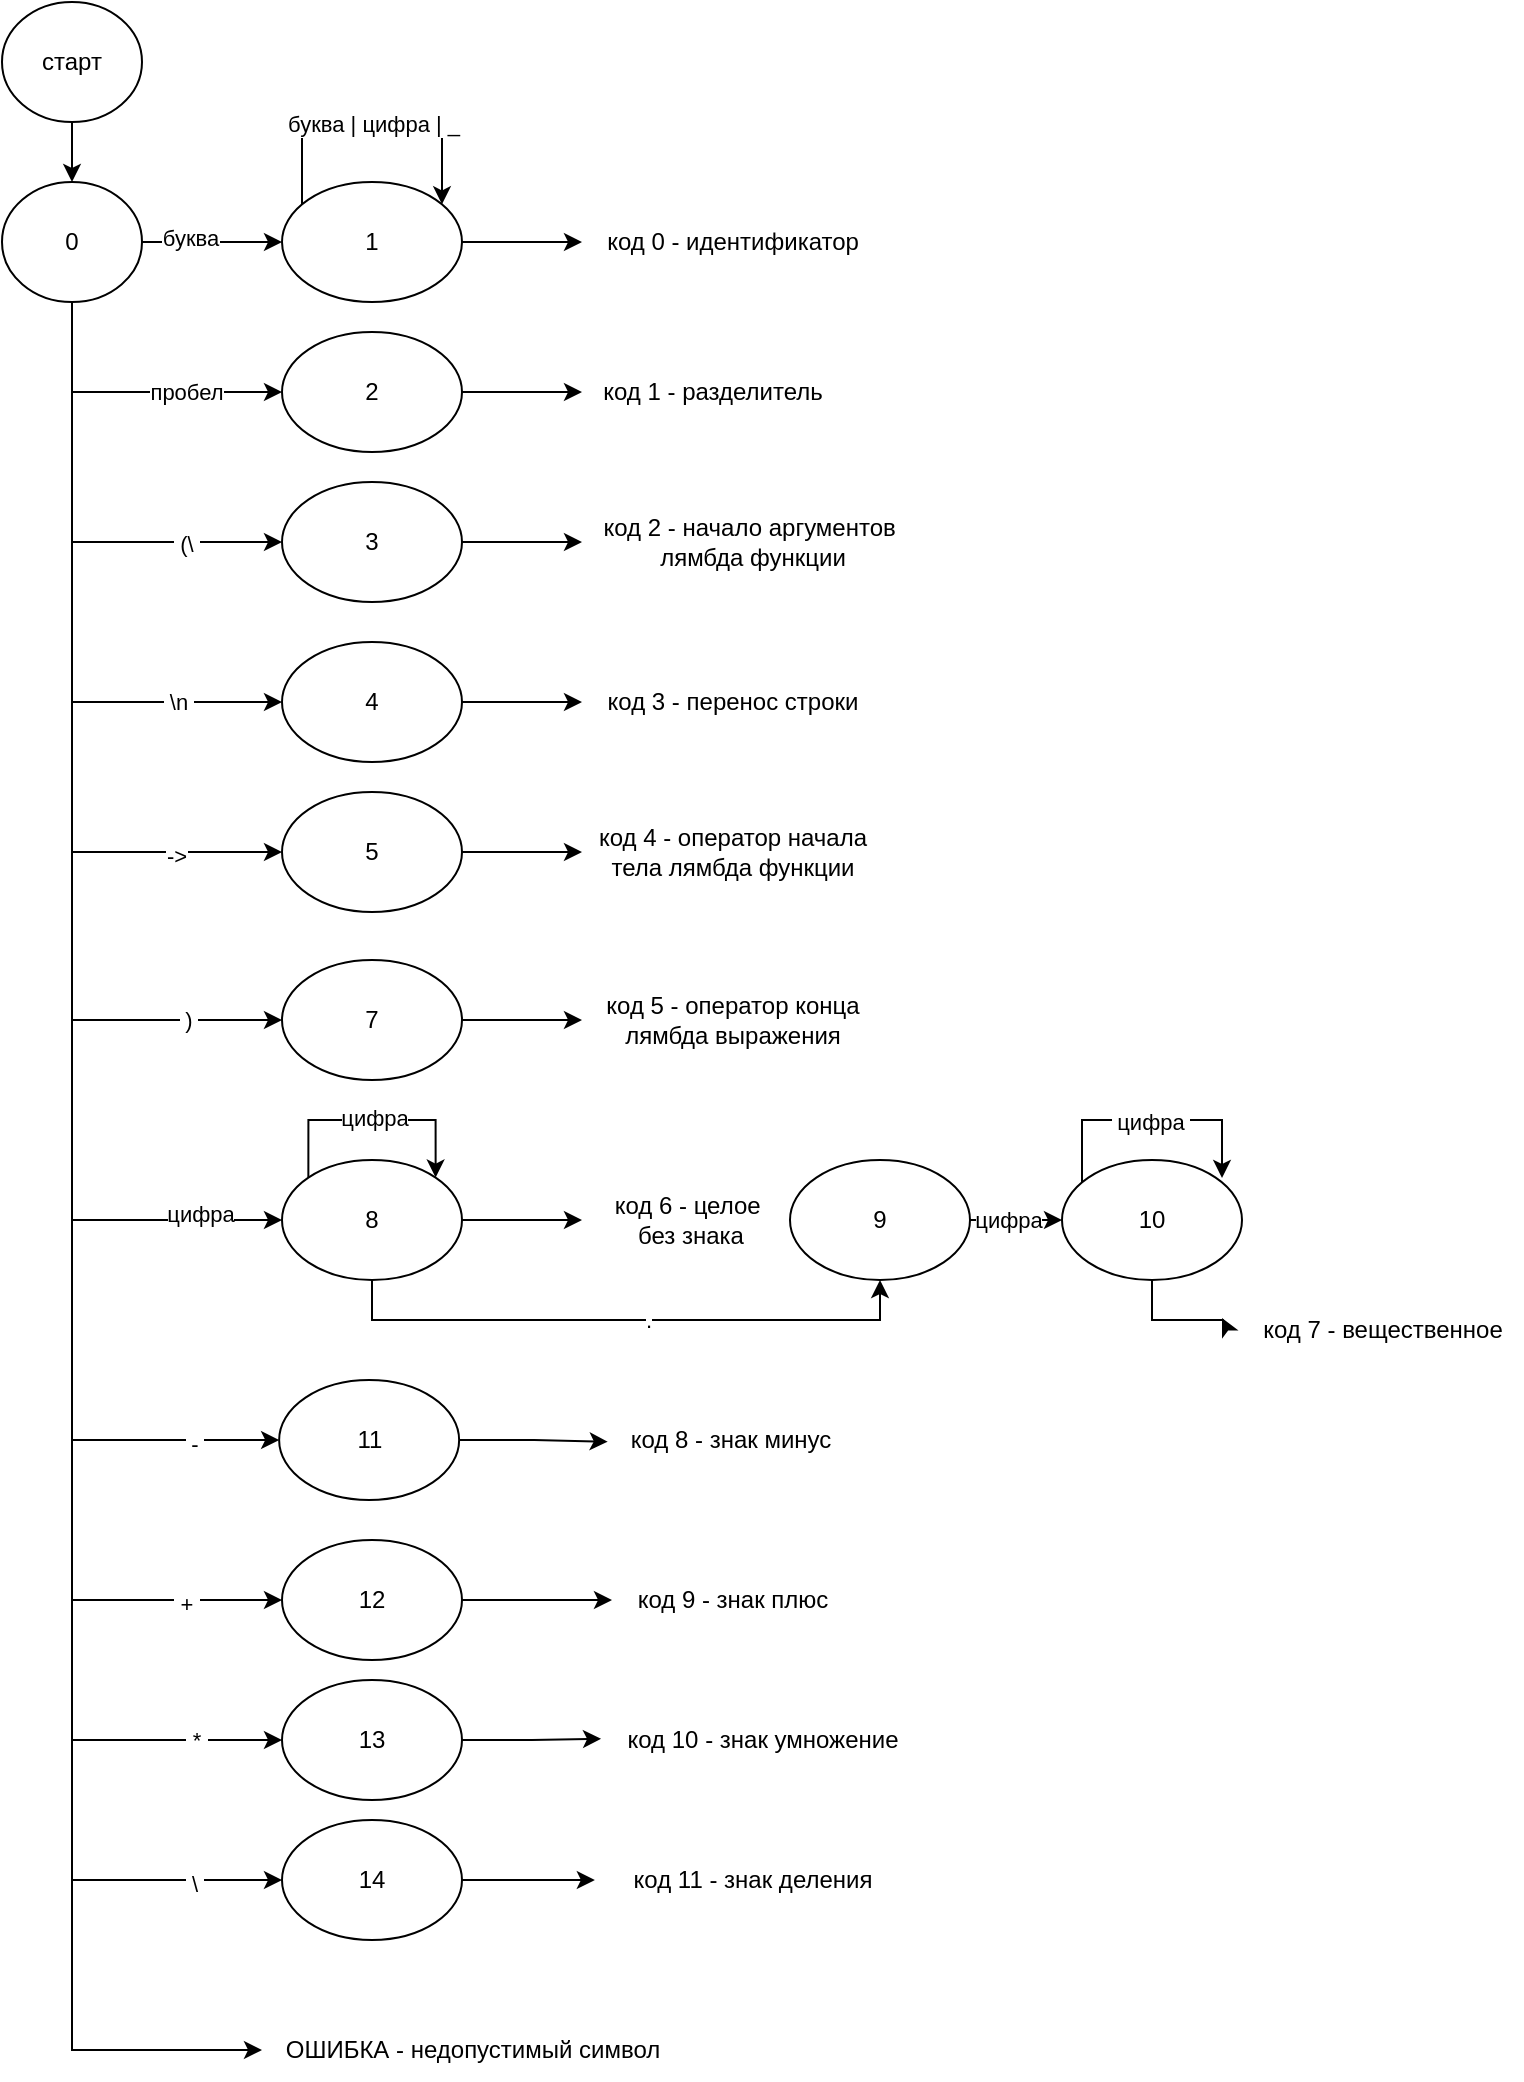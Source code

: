 <mxfile version="24.0.1" type="device">
  <diagram name="Страница — 1" id="4OngQZFPB5h04aDZ_QNy">
    <mxGraphModel dx="1434" dy="738" grid="1" gridSize="10" guides="1" tooltips="1" connect="1" arrows="1" fold="1" page="1" pageScale="1" pageWidth="827" pageHeight="1169" background="none" math="0" shadow="0">
      <root>
        <mxCell id="0" />
        <mxCell id="1" parent="0" />
        <mxCell id="zr5aNX2dxDUMsQUbrxIY-3" style="edgeStyle=orthogonalEdgeStyle;rounded=0;orthogonalLoop=1;jettySize=auto;html=1;" parent="1" source="zr5aNX2dxDUMsQUbrxIY-1" target="zr5aNX2dxDUMsQUbrxIY-2" edge="1">
          <mxGeometry relative="1" as="geometry" />
        </mxCell>
        <mxCell id="zr5aNX2dxDUMsQUbrxIY-1" value="старт" style="ellipse;whiteSpace=wrap;html=1;" parent="1" vertex="1">
          <mxGeometry x="60" y="41" width="70" height="60" as="geometry" />
        </mxCell>
        <mxCell id="zr5aNX2dxDUMsQUbrxIY-5" style="edgeStyle=orthogonalEdgeStyle;rounded=0;orthogonalLoop=1;jettySize=auto;html=1;" parent="1" source="zr5aNX2dxDUMsQUbrxIY-2" target="zr5aNX2dxDUMsQUbrxIY-4" edge="1">
          <mxGeometry relative="1" as="geometry" />
        </mxCell>
        <mxCell id="zr5aNX2dxDUMsQUbrxIY-6" value="буква" style="edgeLabel;html=1;align=center;verticalAlign=middle;resizable=0;points=[];" parent="zr5aNX2dxDUMsQUbrxIY-5" vertex="1" connectable="0">
          <mxGeometry x="-0.029" y="2" relative="1" as="geometry">
            <mxPoint x="-10" as="offset" />
          </mxGeometry>
        </mxCell>
        <mxCell id="zr5aNX2dxDUMsQUbrxIY-17" style="edgeStyle=orthogonalEdgeStyle;rounded=0;orthogonalLoop=1;jettySize=auto;html=1;entryX=0;entryY=0.5;entryDx=0;entryDy=0;" parent="1" source="zr5aNX2dxDUMsQUbrxIY-2" target="zr5aNX2dxDUMsQUbrxIY-16" edge="1">
          <mxGeometry relative="1" as="geometry">
            <Array as="points">
              <mxPoint x="95" y="311" />
            </Array>
          </mxGeometry>
        </mxCell>
        <mxCell id="zr5aNX2dxDUMsQUbrxIY-19" value="&amp;nbsp;(\&amp;nbsp;" style="edgeLabel;html=1;align=center;verticalAlign=middle;resizable=0;points=[];" parent="zr5aNX2dxDUMsQUbrxIY-17" vertex="1" connectable="0">
          <mxGeometry x="0.688" y="-1" relative="1" as="geometry">
            <mxPoint x="-13" as="offset" />
          </mxGeometry>
        </mxCell>
        <mxCell id="zr5aNX2dxDUMsQUbrxIY-24" style="edgeStyle=orthogonalEdgeStyle;rounded=0;orthogonalLoop=1;jettySize=auto;html=1;entryX=0;entryY=0.5;entryDx=0;entryDy=0;" parent="1" source="zr5aNX2dxDUMsQUbrxIY-2" target="zr5aNX2dxDUMsQUbrxIY-11" edge="1">
          <mxGeometry relative="1" as="geometry">
            <Array as="points">
              <mxPoint x="95" y="236" />
            </Array>
          </mxGeometry>
        </mxCell>
        <mxCell id="zr5aNX2dxDUMsQUbrxIY-25" value="пробел" style="edgeLabel;html=1;align=center;verticalAlign=middle;resizable=0;points=[];" parent="zr5aNX2dxDUMsQUbrxIY-24" vertex="1" connectable="0">
          <mxGeometry x="0.362" relative="1" as="geometry">
            <mxPoint as="offset" />
          </mxGeometry>
        </mxCell>
        <mxCell id="zr5aNX2dxDUMsQUbrxIY-28" style="edgeStyle=orthogonalEdgeStyle;rounded=0;orthogonalLoop=1;jettySize=auto;html=1;entryX=0;entryY=0.5;entryDx=0;entryDy=0;" parent="1" source="zr5aNX2dxDUMsQUbrxIY-2" target="zr5aNX2dxDUMsQUbrxIY-23" edge="1">
          <mxGeometry relative="1" as="geometry">
            <Array as="points">
              <mxPoint x="95" y="391" />
            </Array>
          </mxGeometry>
        </mxCell>
        <mxCell id="zr5aNX2dxDUMsQUbrxIY-30" value="&amp;nbsp;\n&amp;nbsp;" style="edgeLabel;html=1;align=center;verticalAlign=middle;resizable=0;points=[];" parent="zr5aNX2dxDUMsQUbrxIY-28" vertex="1" connectable="0">
          <mxGeometry x="0.682" relative="1" as="geometry">
            <mxPoint x="-4" as="offset" />
          </mxGeometry>
        </mxCell>
        <mxCell id="zr5aNX2dxDUMsQUbrxIY-34" style="edgeStyle=orthogonalEdgeStyle;rounded=0;orthogonalLoop=1;jettySize=auto;html=1;entryX=0;entryY=0.5;entryDx=0;entryDy=0;" parent="1" source="zr5aNX2dxDUMsQUbrxIY-2" target="zr5aNX2dxDUMsQUbrxIY-32" edge="1">
          <mxGeometry relative="1" as="geometry">
            <Array as="points">
              <mxPoint x="95" y="466" />
            </Array>
          </mxGeometry>
        </mxCell>
        <mxCell id="zr5aNX2dxDUMsQUbrxIY-36" value="-&amp;gt;" style="edgeLabel;html=1;align=center;verticalAlign=middle;resizable=0;points=[];" parent="zr5aNX2dxDUMsQUbrxIY-34" vertex="1" connectable="0">
          <mxGeometry x="0.721" y="-2" relative="1" as="geometry">
            <mxPoint as="offset" />
          </mxGeometry>
        </mxCell>
        <mxCell id="zr5aNX2dxDUMsQUbrxIY-45" style="edgeStyle=orthogonalEdgeStyle;rounded=0;orthogonalLoop=1;jettySize=auto;html=1;entryX=0;entryY=0.5;entryDx=0;entryDy=0;" parent="1" source="zr5aNX2dxDUMsQUbrxIY-2" target="zr5aNX2dxDUMsQUbrxIY-43" edge="1">
          <mxGeometry relative="1" as="geometry">
            <Array as="points">
              <mxPoint x="95" y="550" />
            </Array>
          </mxGeometry>
        </mxCell>
        <mxCell id="zr5aNX2dxDUMsQUbrxIY-46" value="&amp;nbsp;)&amp;nbsp;" style="edgeLabel;html=1;align=center;verticalAlign=middle;resizable=0;points=[];" parent="zr5aNX2dxDUMsQUbrxIY-45" vertex="1" connectable="0">
          <mxGeometry x="0.81" relative="1" as="geometry">
            <mxPoint x="-3" as="offset" />
          </mxGeometry>
        </mxCell>
        <mxCell id="zr5aNX2dxDUMsQUbrxIY-52" style="edgeStyle=orthogonalEdgeStyle;rounded=0;orthogonalLoop=1;jettySize=auto;html=1;entryX=0;entryY=0.5;entryDx=0;entryDy=0;" parent="1" source="zr5aNX2dxDUMsQUbrxIY-2" target="zr5aNX2dxDUMsQUbrxIY-50" edge="1">
          <mxGeometry relative="1" as="geometry">
            <Array as="points">
              <mxPoint x="95" y="650" />
            </Array>
          </mxGeometry>
        </mxCell>
        <mxCell id="zr5aNX2dxDUMsQUbrxIY-53" value="цифра" style="edgeLabel;html=1;align=center;verticalAlign=middle;resizable=0;points=[];" parent="zr5aNX2dxDUMsQUbrxIY-52" vertex="1" connectable="0">
          <mxGeometry x="0.821" y="3" relative="1" as="geometry">
            <mxPoint x="9" as="offset" />
          </mxGeometry>
        </mxCell>
        <mxCell id="zr5aNX2dxDUMsQUbrxIY-63" style="edgeStyle=orthogonalEdgeStyle;rounded=0;orthogonalLoop=1;jettySize=auto;html=1;entryX=0;entryY=0.5;entryDx=0;entryDy=0;" parent="1" source="zr5aNX2dxDUMsQUbrxIY-2" target="zr5aNX2dxDUMsQUbrxIY-62" edge="1">
          <mxGeometry relative="1" as="geometry">
            <Array as="points">
              <mxPoint x="95" y="760" />
            </Array>
          </mxGeometry>
        </mxCell>
        <mxCell id="zr5aNX2dxDUMsQUbrxIY-66" value="&amp;nbsp;-&amp;nbsp;" style="edgeLabel;html=1;align=center;verticalAlign=middle;resizable=0;points=[];" parent="zr5aNX2dxDUMsQUbrxIY-63" vertex="1" connectable="0">
          <mxGeometry x="0.873" y="-2" relative="1" as="geometry">
            <mxPoint as="offset" />
          </mxGeometry>
        </mxCell>
        <mxCell id="zr5aNX2dxDUMsQUbrxIY-72" style="edgeStyle=orthogonalEdgeStyle;rounded=0;orthogonalLoop=1;jettySize=auto;html=1;entryX=0;entryY=0.5;entryDx=0;entryDy=0;" parent="1" source="zr5aNX2dxDUMsQUbrxIY-2" target="zr5aNX2dxDUMsQUbrxIY-67" edge="1">
          <mxGeometry relative="1" as="geometry">
            <Array as="points">
              <mxPoint x="95" y="840" />
            </Array>
          </mxGeometry>
        </mxCell>
        <mxCell id="zr5aNX2dxDUMsQUbrxIY-73" value="&amp;nbsp;+&amp;nbsp;" style="edgeLabel;html=1;align=center;verticalAlign=middle;resizable=0;points=[];" parent="zr5aNX2dxDUMsQUbrxIY-72" vertex="1" connectable="0">
          <mxGeometry x="0.878" y="-2" relative="1" as="geometry">
            <mxPoint x="-2" as="offset" />
          </mxGeometry>
        </mxCell>
        <mxCell id="zr5aNX2dxDUMsQUbrxIY-80" style="edgeStyle=orthogonalEdgeStyle;rounded=0;orthogonalLoop=1;jettySize=auto;html=1;entryX=0;entryY=0.5;entryDx=0;entryDy=0;" parent="1" source="zr5aNX2dxDUMsQUbrxIY-2" target="zr5aNX2dxDUMsQUbrxIY-74" edge="1">
          <mxGeometry relative="1" as="geometry">
            <Array as="points">
              <mxPoint x="95" y="910" />
            </Array>
          </mxGeometry>
        </mxCell>
        <mxCell id="zr5aNX2dxDUMsQUbrxIY-84" value="&amp;nbsp;*&amp;nbsp;" style="edgeLabel;html=1;align=center;verticalAlign=middle;resizable=0;points=[];" parent="zr5aNX2dxDUMsQUbrxIY-80" vertex="1" connectable="0">
          <mxGeometry x="0.886" relative="1" as="geometry">
            <mxPoint x="4" as="offset" />
          </mxGeometry>
        </mxCell>
        <mxCell id="zr5aNX2dxDUMsQUbrxIY-81" style="edgeStyle=orthogonalEdgeStyle;rounded=0;orthogonalLoop=1;jettySize=auto;html=1;entryX=0;entryY=0.5;entryDx=0;entryDy=0;" parent="1" source="zr5aNX2dxDUMsQUbrxIY-2" target="zr5aNX2dxDUMsQUbrxIY-75" edge="1">
          <mxGeometry relative="1" as="geometry">
            <Array as="points">
              <mxPoint x="95" y="980" />
            </Array>
          </mxGeometry>
        </mxCell>
        <mxCell id="zr5aNX2dxDUMsQUbrxIY-85" value="&amp;nbsp;\&amp;nbsp;" style="edgeLabel;html=1;align=center;verticalAlign=middle;resizable=0;points=[];" parent="zr5aNX2dxDUMsQUbrxIY-81" vertex="1" connectable="0">
          <mxGeometry x="0.902" y="-2" relative="1" as="geometry">
            <mxPoint as="offset" />
          </mxGeometry>
        </mxCell>
        <mxCell id="zr5aNX2dxDUMsQUbrxIY-89" style="edgeStyle=orthogonalEdgeStyle;rounded=0;orthogonalLoop=1;jettySize=auto;html=1;entryX=0;entryY=0.5;entryDx=0;entryDy=0;entryPerimeter=0;" parent="1" source="zr5aNX2dxDUMsQUbrxIY-2" target="zr5aNX2dxDUMsQUbrxIY-90" edge="1">
          <mxGeometry relative="1" as="geometry">
            <mxPoint x="470" y="1111" as="targetPoint" />
            <Array as="points">
              <mxPoint x="95" y="1065" />
            </Array>
          </mxGeometry>
        </mxCell>
        <mxCell id="zr5aNX2dxDUMsQUbrxIY-2" value="0" style="ellipse;whiteSpace=wrap;html=1;" parent="1" vertex="1">
          <mxGeometry x="60" y="131" width="70" height="60" as="geometry" />
        </mxCell>
        <mxCell id="zr5aNX2dxDUMsQUbrxIY-9" style="edgeStyle=orthogonalEdgeStyle;rounded=0;orthogonalLoop=1;jettySize=auto;html=1;" parent="1" source="zr5aNX2dxDUMsQUbrxIY-4" edge="1">
          <mxGeometry relative="1" as="geometry">
            <mxPoint x="350" y="161" as="targetPoint" />
          </mxGeometry>
        </mxCell>
        <mxCell id="zr5aNX2dxDUMsQUbrxIY-4" value="1" style="ellipse;whiteSpace=wrap;html=1;" parent="1" vertex="1">
          <mxGeometry x="200" y="131" width="90" height="60" as="geometry" />
        </mxCell>
        <mxCell id="zr5aNX2dxDUMsQUbrxIY-7" style="edgeStyle=orthogonalEdgeStyle;rounded=0;orthogonalLoop=1;jettySize=auto;html=1;" parent="1" source="zr5aNX2dxDUMsQUbrxIY-4" target="zr5aNX2dxDUMsQUbrxIY-4" edge="1">
          <mxGeometry relative="1" as="geometry">
            <Array as="points">
              <mxPoint x="210" y="101" />
              <mxPoint x="280" y="101" />
            </Array>
          </mxGeometry>
        </mxCell>
        <mxCell id="zr5aNX2dxDUMsQUbrxIY-8" value="&amp;nbsp;буква | цифра | _" style="edgeLabel;html=1;align=center;verticalAlign=middle;resizable=0;points=[];" parent="zr5aNX2dxDUMsQUbrxIY-7" vertex="1" connectable="0">
          <mxGeometry x="-0.02" y="-1" relative="1" as="geometry">
            <mxPoint as="offset" />
          </mxGeometry>
        </mxCell>
        <mxCell id="zr5aNX2dxDUMsQUbrxIY-10" value="код 0 - идентификатор" style="text;html=1;align=center;verticalAlign=middle;resizable=0;points=[];autosize=1;strokeColor=none;fillColor=none;" parent="1" vertex="1">
          <mxGeometry x="350" y="146" width="150" height="30" as="geometry" />
        </mxCell>
        <mxCell id="zr5aNX2dxDUMsQUbrxIY-14" style="edgeStyle=orthogonalEdgeStyle;rounded=0;orthogonalLoop=1;jettySize=auto;html=1;" parent="1" source="zr5aNX2dxDUMsQUbrxIY-11" edge="1">
          <mxGeometry relative="1" as="geometry">
            <mxPoint x="350" y="236" as="targetPoint" />
          </mxGeometry>
        </mxCell>
        <mxCell id="zr5aNX2dxDUMsQUbrxIY-11" value="2" style="ellipse;whiteSpace=wrap;html=1;" parent="1" vertex="1">
          <mxGeometry x="200" y="206" width="90" height="60" as="geometry" />
        </mxCell>
        <mxCell id="zr5aNX2dxDUMsQUbrxIY-15" value="код 1 - разделитель" style="text;html=1;align=center;verticalAlign=middle;resizable=0;points=[];autosize=1;strokeColor=none;fillColor=none;" parent="1" vertex="1">
          <mxGeometry x="350" y="221" width="130" height="30" as="geometry" />
        </mxCell>
        <mxCell id="zr5aNX2dxDUMsQUbrxIY-26" style="edgeStyle=orthogonalEdgeStyle;rounded=0;orthogonalLoop=1;jettySize=auto;html=1;" parent="1" source="zr5aNX2dxDUMsQUbrxIY-16" edge="1">
          <mxGeometry relative="1" as="geometry">
            <mxPoint x="350" y="311" as="targetPoint" />
          </mxGeometry>
        </mxCell>
        <mxCell id="zr5aNX2dxDUMsQUbrxIY-16" value="3" style="ellipse;whiteSpace=wrap;html=1;" parent="1" vertex="1">
          <mxGeometry x="200" y="281" width="90" height="60" as="geometry" />
        </mxCell>
        <mxCell id="zr5aNX2dxDUMsQUbrxIY-22" style="edgeStyle=orthogonalEdgeStyle;rounded=0;orthogonalLoop=1;jettySize=auto;html=1;" parent="1" source="zr5aNX2dxDUMsQUbrxIY-23" edge="1">
          <mxGeometry relative="1" as="geometry">
            <mxPoint x="350" y="391" as="targetPoint" />
          </mxGeometry>
        </mxCell>
        <mxCell id="zr5aNX2dxDUMsQUbrxIY-23" value="4" style="ellipse;whiteSpace=wrap;html=1;" parent="1" vertex="1">
          <mxGeometry x="200" y="361" width="90" height="60" as="geometry" />
        </mxCell>
        <mxCell id="zr5aNX2dxDUMsQUbrxIY-27" value="код 2 - начало аргументов&amp;nbsp;&lt;div&gt;лямбда функции&lt;/div&gt;" style="text;html=1;align=center;verticalAlign=middle;resizable=0;points=[];autosize=1;strokeColor=none;fillColor=none;" parent="1" vertex="1">
          <mxGeometry x="350" y="291" width="170" height="40" as="geometry" />
        </mxCell>
        <mxCell id="zr5aNX2dxDUMsQUbrxIY-29" value="код 3 - перенос строки" style="text;html=1;align=center;verticalAlign=middle;resizable=0;points=[];autosize=1;strokeColor=none;fillColor=none;" parent="1" vertex="1">
          <mxGeometry x="350" y="376" width="150" height="30" as="geometry" />
        </mxCell>
        <mxCell id="zr5aNX2dxDUMsQUbrxIY-31" style="edgeStyle=orthogonalEdgeStyle;rounded=0;orthogonalLoop=1;jettySize=auto;html=1;" parent="1" source="zr5aNX2dxDUMsQUbrxIY-32" edge="1">
          <mxGeometry relative="1" as="geometry">
            <mxPoint x="350" y="466" as="targetPoint" />
          </mxGeometry>
        </mxCell>
        <mxCell id="zr5aNX2dxDUMsQUbrxIY-32" value="5" style="ellipse;whiteSpace=wrap;html=1;" parent="1" vertex="1">
          <mxGeometry x="200" y="436" width="90" height="60" as="geometry" />
        </mxCell>
        <mxCell id="zr5aNX2dxDUMsQUbrxIY-33" value="код 4 - оператор начала&lt;div&gt;тела лямбда функции&lt;/div&gt;" style="text;html=1;align=center;verticalAlign=middle;resizable=0;points=[];autosize=1;strokeColor=none;fillColor=none;" parent="1" vertex="1">
          <mxGeometry x="345" y="446" width="160" height="40" as="geometry" />
        </mxCell>
        <mxCell id="zr5aNX2dxDUMsQUbrxIY-42" style="edgeStyle=orthogonalEdgeStyle;rounded=0;orthogonalLoop=1;jettySize=auto;html=1;" parent="1" source="zr5aNX2dxDUMsQUbrxIY-43" target="zr5aNX2dxDUMsQUbrxIY-44" edge="1">
          <mxGeometry relative="1" as="geometry">
            <mxPoint x="350" y="621" as="targetPoint" />
          </mxGeometry>
        </mxCell>
        <mxCell id="zr5aNX2dxDUMsQUbrxIY-43" value="7" style="ellipse;whiteSpace=wrap;html=1;" parent="1" vertex="1">
          <mxGeometry x="200" y="520" width="90" height="60" as="geometry" />
        </mxCell>
        <mxCell id="zr5aNX2dxDUMsQUbrxIY-44" value="код 5 - оператор конца&lt;div&gt;лямбда выражения&lt;/div&gt;" style="text;html=1;align=center;verticalAlign=middle;resizable=0;points=[];autosize=1;strokeColor=none;fillColor=none;" parent="1" vertex="1">
          <mxGeometry x="350" y="530" width="150" height="40" as="geometry" />
        </mxCell>
        <mxCell id="zr5aNX2dxDUMsQUbrxIY-49" style="edgeStyle=orthogonalEdgeStyle;rounded=0;orthogonalLoop=1;jettySize=auto;html=1;" parent="1" source="zr5aNX2dxDUMsQUbrxIY-50" edge="1">
          <mxGeometry relative="1" as="geometry">
            <mxPoint x="350" y="650" as="targetPoint" />
          </mxGeometry>
        </mxCell>
        <mxCell id="zr5aNX2dxDUMsQUbrxIY-57" style="edgeStyle=orthogonalEdgeStyle;rounded=0;orthogonalLoop=1;jettySize=auto;html=1;entryX=0.5;entryY=1;entryDx=0;entryDy=0;" parent="1" source="zr5aNX2dxDUMsQUbrxIY-50" target="zr5aNX2dxDUMsQUbrxIY-56" edge="1">
          <mxGeometry relative="1" as="geometry">
            <Array as="points">
              <mxPoint x="245" y="700" />
              <mxPoint x="499" y="700" />
            </Array>
          </mxGeometry>
        </mxCell>
        <mxCell id="_BPrLEIwd0X7Q4mV4q7s-1" value="." style="edgeLabel;html=1;align=center;verticalAlign=middle;resizable=0;points=[];" parent="zr5aNX2dxDUMsQUbrxIY-57" vertex="1" connectable="0">
          <mxGeometry x="0.075" relative="1" as="geometry">
            <mxPoint as="offset" />
          </mxGeometry>
        </mxCell>
        <mxCell id="zr5aNX2dxDUMsQUbrxIY-50" value="8" style="ellipse;whiteSpace=wrap;html=1;" parent="1" vertex="1">
          <mxGeometry x="200" y="620" width="90" height="60" as="geometry" />
        </mxCell>
        <mxCell id="zr5aNX2dxDUMsQUbrxIY-51" value="код 6 - целое&amp;nbsp;&lt;div&gt;без знака&lt;/div&gt;" style="text;html=1;align=center;verticalAlign=middle;resizable=0;points=[];autosize=1;strokeColor=none;fillColor=none;" parent="1" vertex="1">
          <mxGeometry x="354" y="630" width="100" height="40" as="geometry" />
        </mxCell>
        <mxCell id="zr5aNX2dxDUMsQUbrxIY-54" style="edgeStyle=orthogonalEdgeStyle;rounded=0;orthogonalLoop=1;jettySize=auto;html=1;exitX=0;exitY=0;exitDx=0;exitDy=0;entryX=1;entryY=0;entryDx=0;entryDy=0;" parent="1" source="zr5aNX2dxDUMsQUbrxIY-50" target="zr5aNX2dxDUMsQUbrxIY-50" edge="1">
          <mxGeometry relative="1" as="geometry">
            <Array as="points">
              <mxPoint x="213" y="600" />
              <mxPoint x="277" y="600" />
            </Array>
          </mxGeometry>
        </mxCell>
        <mxCell id="zr5aNX2dxDUMsQUbrxIY-55" value="цифра" style="edgeLabel;html=1;align=center;verticalAlign=middle;resizable=0;points=[];" parent="zr5aNX2dxDUMsQUbrxIY-54" vertex="1" connectable="0">
          <mxGeometry x="0.175" y="1" relative="1" as="geometry">
            <mxPoint x="-10" as="offset" />
          </mxGeometry>
        </mxCell>
        <mxCell id="zr5aNX2dxDUMsQUbrxIY-59" style="edgeStyle=orthogonalEdgeStyle;rounded=0;orthogonalLoop=1;jettySize=auto;html=1;" parent="1" source="zr5aNX2dxDUMsQUbrxIY-56" target="zr5aNX2dxDUMsQUbrxIY-58" edge="1">
          <mxGeometry relative="1" as="geometry" />
        </mxCell>
        <mxCell id="zr5aNX2dxDUMsQUbrxIY-94" value="цифра" style="edgeLabel;html=1;align=center;verticalAlign=middle;resizable=0;points=[];" parent="zr5aNX2dxDUMsQUbrxIY-59" vertex="1" connectable="0">
          <mxGeometry x="-0.399" relative="1" as="geometry">
            <mxPoint x="5" as="offset" />
          </mxGeometry>
        </mxCell>
        <mxCell id="zr5aNX2dxDUMsQUbrxIY-56" value="9" style="ellipse;whiteSpace=wrap;html=1;" parent="1" vertex="1">
          <mxGeometry x="454" y="620" width="90" height="60" as="geometry" />
        </mxCell>
        <mxCell id="zr5aNX2dxDUMsQUbrxIY-101" style="edgeStyle=orthogonalEdgeStyle;rounded=0;orthogonalLoop=1;jettySize=auto;html=1;" parent="1" source="zr5aNX2dxDUMsQUbrxIY-58" edge="1">
          <mxGeometry relative="1" as="geometry">
            <mxPoint x="670" y="699" as="targetPoint" />
          </mxGeometry>
        </mxCell>
        <mxCell id="zr5aNX2dxDUMsQUbrxIY-58" value="10" style="ellipse;whiteSpace=wrap;html=1;" parent="1" vertex="1">
          <mxGeometry x="590" y="620" width="90" height="60" as="geometry" />
        </mxCell>
        <mxCell id="zr5aNX2dxDUMsQUbrxIY-60" value="код 7 - вещественное" style="text;html=1;align=center;verticalAlign=middle;resizable=0;points=[];autosize=1;strokeColor=none;fillColor=none;" parent="1" vertex="1">
          <mxGeometry x="680" y="690" width="140" height="30" as="geometry" />
        </mxCell>
        <mxCell id="zr5aNX2dxDUMsQUbrxIY-62" value="11" style="ellipse;whiteSpace=wrap;html=1;" parent="1" vertex="1">
          <mxGeometry x="198.57" y="730" width="90" height="60" as="geometry" />
        </mxCell>
        <mxCell id="zr5aNX2dxDUMsQUbrxIY-65" value="код 8 - знак минус" style="text;html=1;align=center;verticalAlign=middle;resizable=0;points=[];autosize=1;strokeColor=none;fillColor=none;" parent="1" vertex="1">
          <mxGeometry x="363.57" y="745" width="120" height="30" as="geometry" />
        </mxCell>
        <mxCell id="zr5aNX2dxDUMsQUbrxIY-71" style="edgeStyle=orthogonalEdgeStyle;rounded=0;orthogonalLoop=1;jettySize=auto;html=1;" parent="1" source="zr5aNX2dxDUMsQUbrxIY-67" target="zr5aNX2dxDUMsQUbrxIY-70" edge="1">
          <mxGeometry relative="1" as="geometry" />
        </mxCell>
        <mxCell id="zr5aNX2dxDUMsQUbrxIY-67" value="12" style="ellipse;whiteSpace=wrap;html=1;" parent="1" vertex="1">
          <mxGeometry x="200" y="810" width="90" height="60" as="geometry" />
        </mxCell>
        <mxCell id="zr5aNX2dxDUMsQUbrxIY-69" style="edgeStyle=orthogonalEdgeStyle;rounded=0;orthogonalLoop=1;jettySize=auto;html=1;entryX=-0.006;entryY=0.528;entryDx=0;entryDy=0;entryPerimeter=0;" parent="1" source="zr5aNX2dxDUMsQUbrxIY-62" target="zr5aNX2dxDUMsQUbrxIY-65" edge="1">
          <mxGeometry relative="1" as="geometry" />
        </mxCell>
        <mxCell id="zr5aNX2dxDUMsQUbrxIY-70" value="код 9 - знак плюс" style="text;html=1;align=center;verticalAlign=middle;resizable=0;points=[];autosize=1;strokeColor=none;fillColor=none;" parent="1" vertex="1">
          <mxGeometry x="365" y="825" width="120" height="30" as="geometry" />
        </mxCell>
        <mxCell id="zr5aNX2dxDUMsQUbrxIY-74" value="13" style="ellipse;whiteSpace=wrap;html=1;" parent="1" vertex="1">
          <mxGeometry x="200" y="880" width="90" height="60" as="geometry" />
        </mxCell>
        <mxCell id="zr5aNX2dxDUMsQUbrxIY-102" style="edgeStyle=orthogonalEdgeStyle;rounded=0;orthogonalLoop=1;jettySize=auto;html=1;" parent="1" source="zr5aNX2dxDUMsQUbrxIY-75" edge="1">
          <mxGeometry relative="1" as="geometry">
            <mxPoint x="356.43" y="980" as="targetPoint" />
          </mxGeometry>
        </mxCell>
        <mxCell id="zr5aNX2dxDUMsQUbrxIY-75" value="14" style="ellipse;whiteSpace=wrap;html=1;" parent="1" vertex="1">
          <mxGeometry x="200" y="950" width="90" height="60" as="geometry" />
        </mxCell>
        <mxCell id="zr5aNX2dxDUMsQUbrxIY-82" value="код 10 - знак умножение" style="text;html=1;align=center;verticalAlign=middle;resizable=0;points=[];autosize=1;strokeColor=none;fillColor=none;" parent="1" vertex="1">
          <mxGeometry x="360" y="895" width="160" height="30" as="geometry" />
        </mxCell>
        <mxCell id="zr5aNX2dxDUMsQUbrxIY-83" style="edgeStyle=orthogonalEdgeStyle;rounded=0;orthogonalLoop=1;jettySize=auto;html=1;entryX=-0.003;entryY=0.479;entryDx=0;entryDy=0;entryPerimeter=0;" parent="1" source="zr5aNX2dxDUMsQUbrxIY-74" target="zr5aNX2dxDUMsQUbrxIY-82" edge="1">
          <mxGeometry relative="1" as="geometry" />
        </mxCell>
        <mxCell id="zr5aNX2dxDUMsQUbrxIY-86" value="код 11 - знак деления" style="text;html=1;align=center;verticalAlign=middle;resizable=0;points=[];autosize=1;strokeColor=none;fillColor=none;" parent="1" vertex="1">
          <mxGeometry x="365" y="965" width="140" height="30" as="geometry" />
        </mxCell>
        <mxCell id="zr5aNX2dxDUMsQUbrxIY-90" value="ОШИБКА - недопустимый символ" style="text;html=1;align=center;verticalAlign=middle;resizable=0;points=[];autosize=1;strokeColor=none;fillColor=none;" parent="1" vertex="1">
          <mxGeometry x="190" y="1050" width="210" height="30" as="geometry" />
        </mxCell>
        <mxCell id="zr5aNX2dxDUMsQUbrxIY-96" style="edgeStyle=orthogonalEdgeStyle;rounded=0;orthogonalLoop=1;jettySize=auto;html=1;entryX=0.889;entryY=0.15;entryDx=0;entryDy=0;entryPerimeter=0;" parent="1" source="zr5aNX2dxDUMsQUbrxIY-58" target="zr5aNX2dxDUMsQUbrxIY-58" edge="1">
          <mxGeometry relative="1" as="geometry">
            <Array as="points">
              <mxPoint x="600" y="600" />
              <mxPoint x="670" y="600" />
            </Array>
          </mxGeometry>
        </mxCell>
        <mxCell id="zr5aNX2dxDUMsQUbrxIY-97" value="&amp;nbsp;цифра&amp;nbsp;" style="edgeLabel;html=1;align=center;verticalAlign=middle;resizable=0;points=[];" parent="zr5aNX2dxDUMsQUbrxIY-96" vertex="1" connectable="0">
          <mxGeometry x="-0.002" y="-1" relative="1" as="geometry">
            <mxPoint as="offset" />
          </mxGeometry>
        </mxCell>
      </root>
    </mxGraphModel>
  </diagram>
</mxfile>
